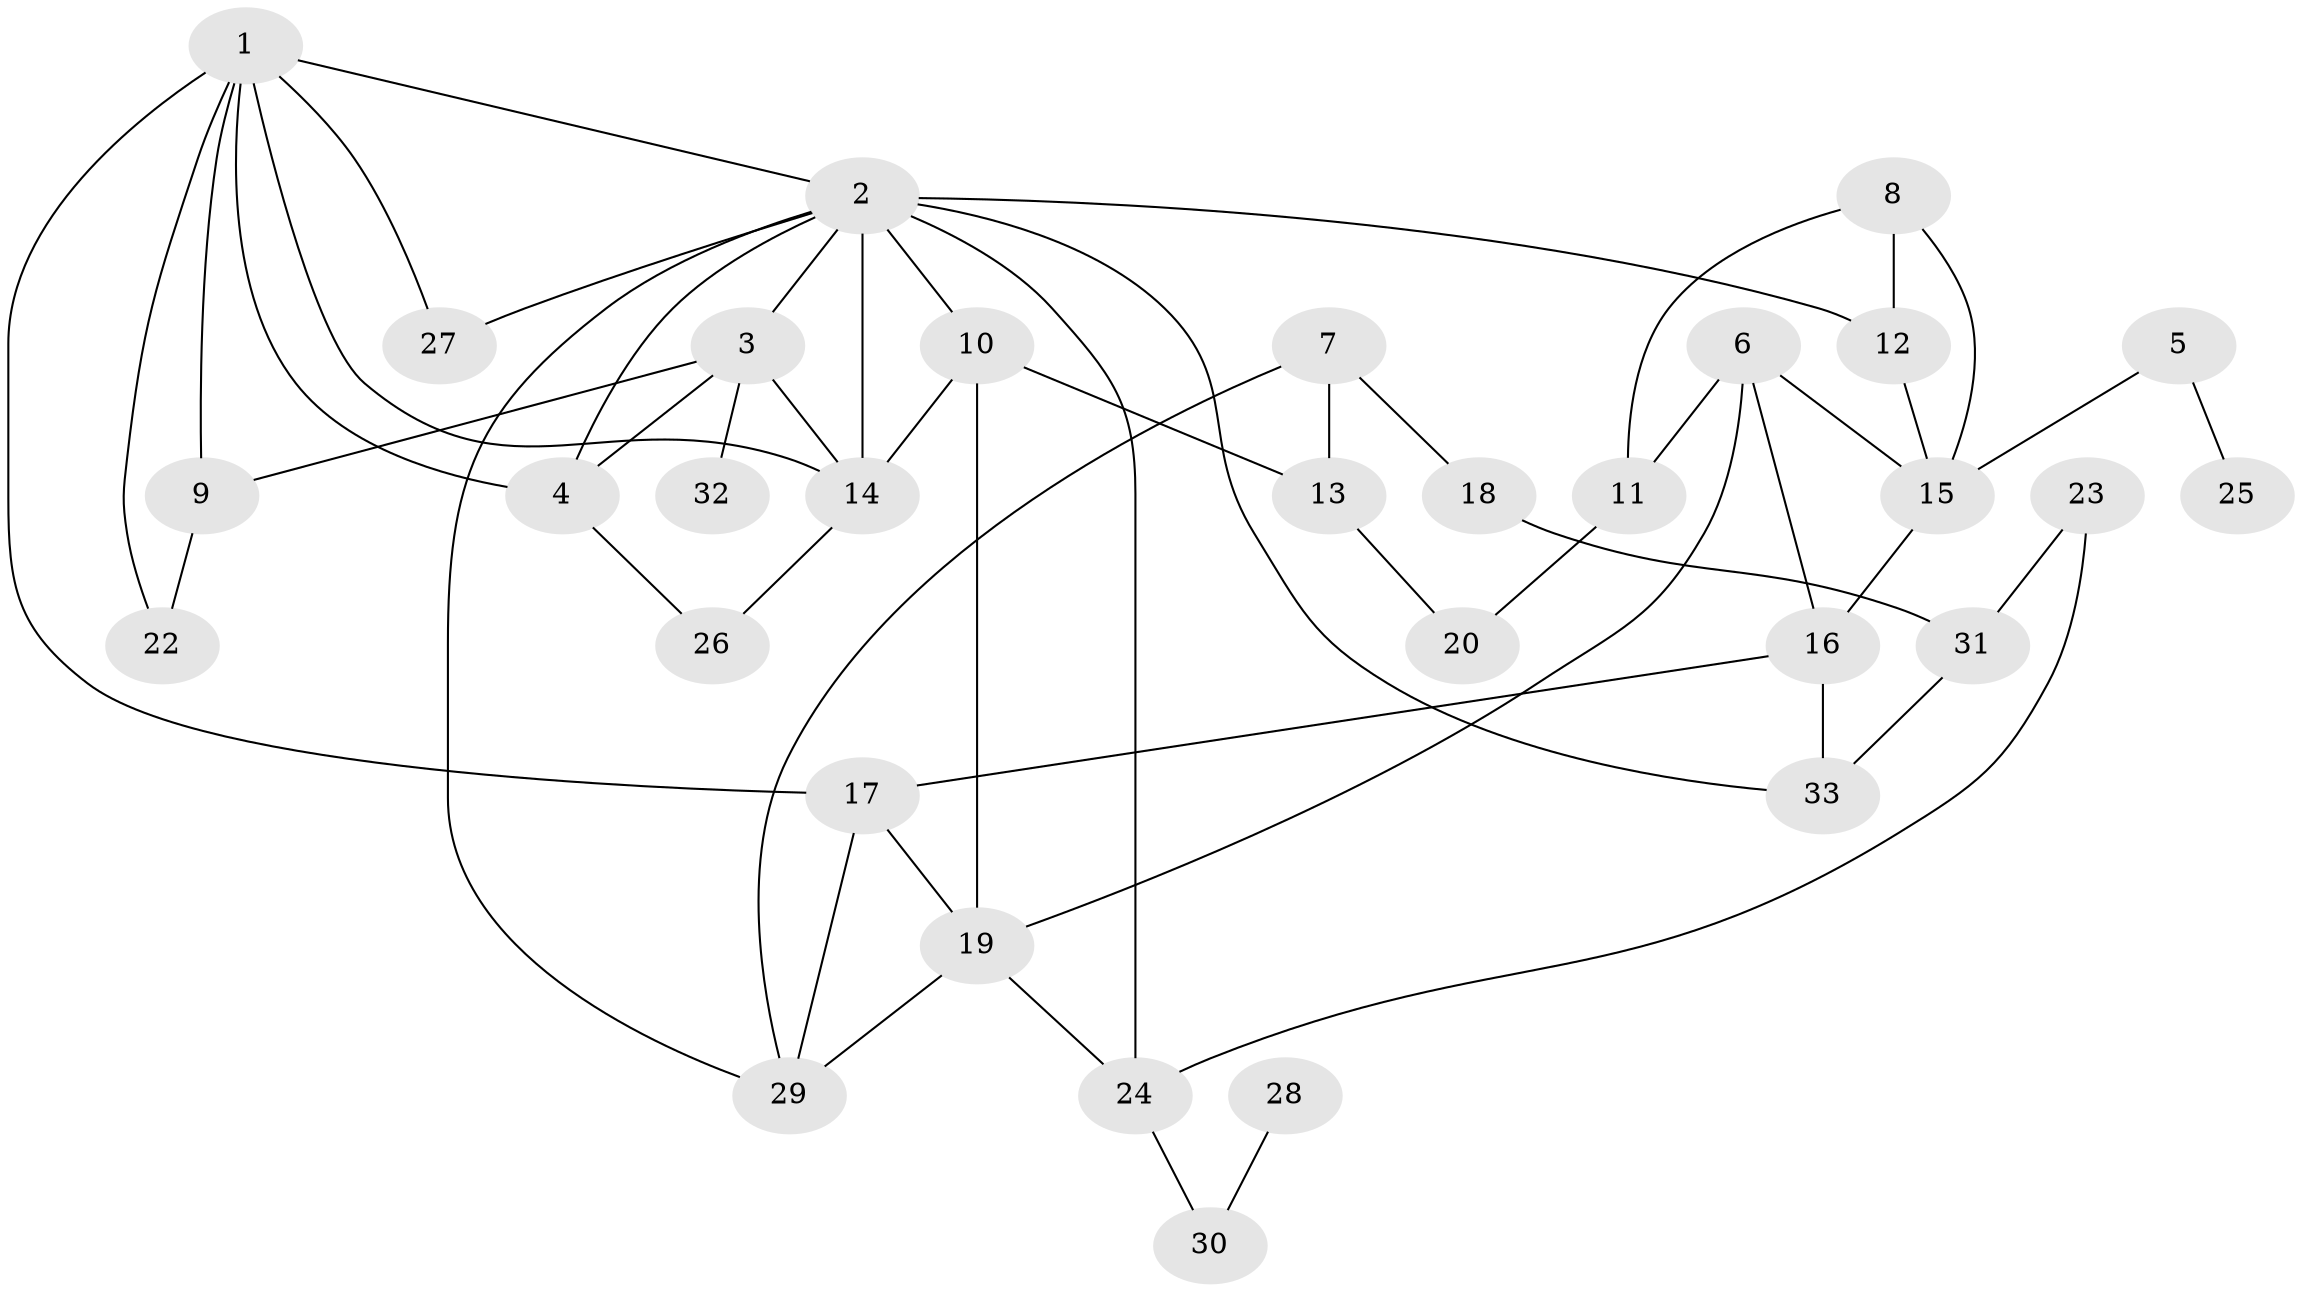 // original degree distribution, {4: 0.22727272727272727, 3: 0.25757575757575757, 2: 0.30303030303030304, 1: 0.13636363636363635, 5: 0.06060606060606061, 0: 0.015151515151515152}
// Generated by graph-tools (version 1.1) at 2025/33/03/09/25 02:33:26]
// undirected, 32 vertices, 54 edges
graph export_dot {
graph [start="1"]
  node [color=gray90,style=filled];
  1;
  2;
  3;
  4;
  5;
  6;
  7;
  8;
  9;
  10;
  11;
  12;
  13;
  14;
  15;
  16;
  17;
  18;
  19;
  20;
  22;
  23;
  24;
  25;
  26;
  27;
  28;
  29;
  30;
  31;
  32;
  33;
  1 -- 2 [weight=1.0];
  1 -- 4 [weight=1.0];
  1 -- 9 [weight=1.0];
  1 -- 14 [weight=1.0];
  1 -- 17 [weight=1.0];
  1 -- 22 [weight=1.0];
  1 -- 27 [weight=1.0];
  2 -- 3 [weight=1.0];
  2 -- 4 [weight=1.0];
  2 -- 10 [weight=2.0];
  2 -- 12 [weight=1.0];
  2 -- 14 [weight=1.0];
  2 -- 24 [weight=1.0];
  2 -- 27 [weight=1.0];
  2 -- 29 [weight=1.0];
  2 -- 33 [weight=1.0];
  3 -- 4 [weight=1.0];
  3 -- 9 [weight=1.0];
  3 -- 14 [weight=1.0];
  3 -- 32 [weight=1.0];
  4 -- 26 [weight=1.0];
  5 -- 15 [weight=1.0];
  5 -- 25 [weight=1.0];
  6 -- 11 [weight=1.0];
  6 -- 15 [weight=1.0];
  6 -- 16 [weight=1.0];
  6 -- 19 [weight=1.0];
  7 -- 13 [weight=1.0];
  7 -- 18 [weight=1.0];
  7 -- 29 [weight=1.0];
  8 -- 11 [weight=1.0];
  8 -- 12 [weight=1.0];
  8 -- 15 [weight=1.0];
  9 -- 22 [weight=1.0];
  10 -- 13 [weight=1.0];
  10 -- 14 [weight=1.0];
  10 -- 19 [weight=2.0];
  11 -- 20 [weight=1.0];
  12 -- 15 [weight=1.0];
  13 -- 20 [weight=1.0];
  14 -- 26 [weight=1.0];
  15 -- 16 [weight=1.0];
  16 -- 17 [weight=1.0];
  16 -- 33 [weight=1.0];
  17 -- 19 [weight=1.0];
  17 -- 29 [weight=1.0];
  18 -- 31 [weight=1.0];
  19 -- 24 [weight=1.0];
  19 -- 29 [weight=1.0];
  23 -- 24 [weight=1.0];
  23 -- 31 [weight=1.0];
  24 -- 30 [weight=1.0];
  28 -- 30 [weight=1.0];
  31 -- 33 [weight=1.0];
}
